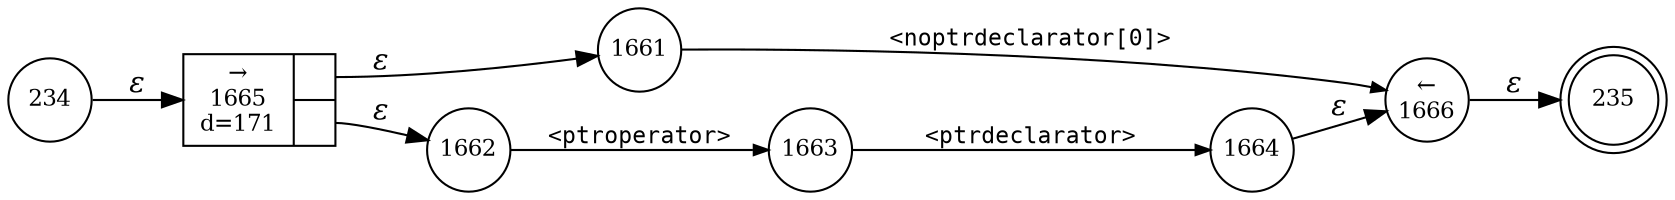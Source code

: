 digraph ATN {
rankdir=LR;
s235[fontsize=11, label="235", shape=doublecircle, fixedsize=true, width=.6];
s1664[fontsize=11,label="1664", shape=circle, fixedsize=true, width=.55, peripheries=1];
s1665[fontsize=11,label="{&rarr;\n1665\nd=171|{<p0>|<p1>}}", shape=record, fixedsize=false, peripheries=1];
s1666[fontsize=11,label="&larr;\n1666", shape=circle, fixedsize=true, width=.55, peripheries=1];
s234[fontsize=11,label="234", shape=circle, fixedsize=true, width=.55, peripheries=1];
s1661[fontsize=11,label="1661", shape=circle, fixedsize=true, width=.55, peripheries=1];
s1662[fontsize=11,label="1662", shape=circle, fixedsize=true, width=.55, peripheries=1];
s1663[fontsize=11,label="1663", shape=circle, fixedsize=true, width=.55, peripheries=1];
s234 -> s1665 [fontname="Times-Italic", label="&epsilon;"];
s1665:p0 -> s1661 [fontname="Times-Italic", label="&epsilon;"];
s1665:p1 -> s1662 [fontname="Times-Italic", label="&epsilon;"];
s1661 -> s1666 [fontsize=11, fontname="Courier", arrowsize=.7, label = "<noptrdeclarator[0]>", arrowhead = normal];
s1662 -> s1663 [fontsize=11, fontname="Courier", arrowsize=.7, label = "<ptroperator>", arrowhead = normal];
s1666 -> s235 [fontname="Times-Italic", label="&epsilon;"];
s1663 -> s1664 [fontsize=11, fontname="Courier", arrowsize=.7, label = "<ptrdeclarator>", arrowhead = normal];
s1664 -> s1666 [fontname="Times-Italic", label="&epsilon;"];
}